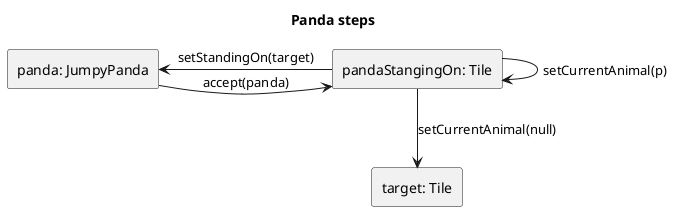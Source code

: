 @startuml

title Panda steps

skinparam linestyle ortho
rectangle "panda: JumpyPanda" as p
rectangle "target: Tile" as t1
rectangle "pandaStangingOn: Tile" as t2

p -right-> t2: accept(panda)
t2-down->t1: setCurrentAnimal(null)
t2-left->p: setStandingOn(target)
t2->t2: setCurrentAnimal(p)

@enduml